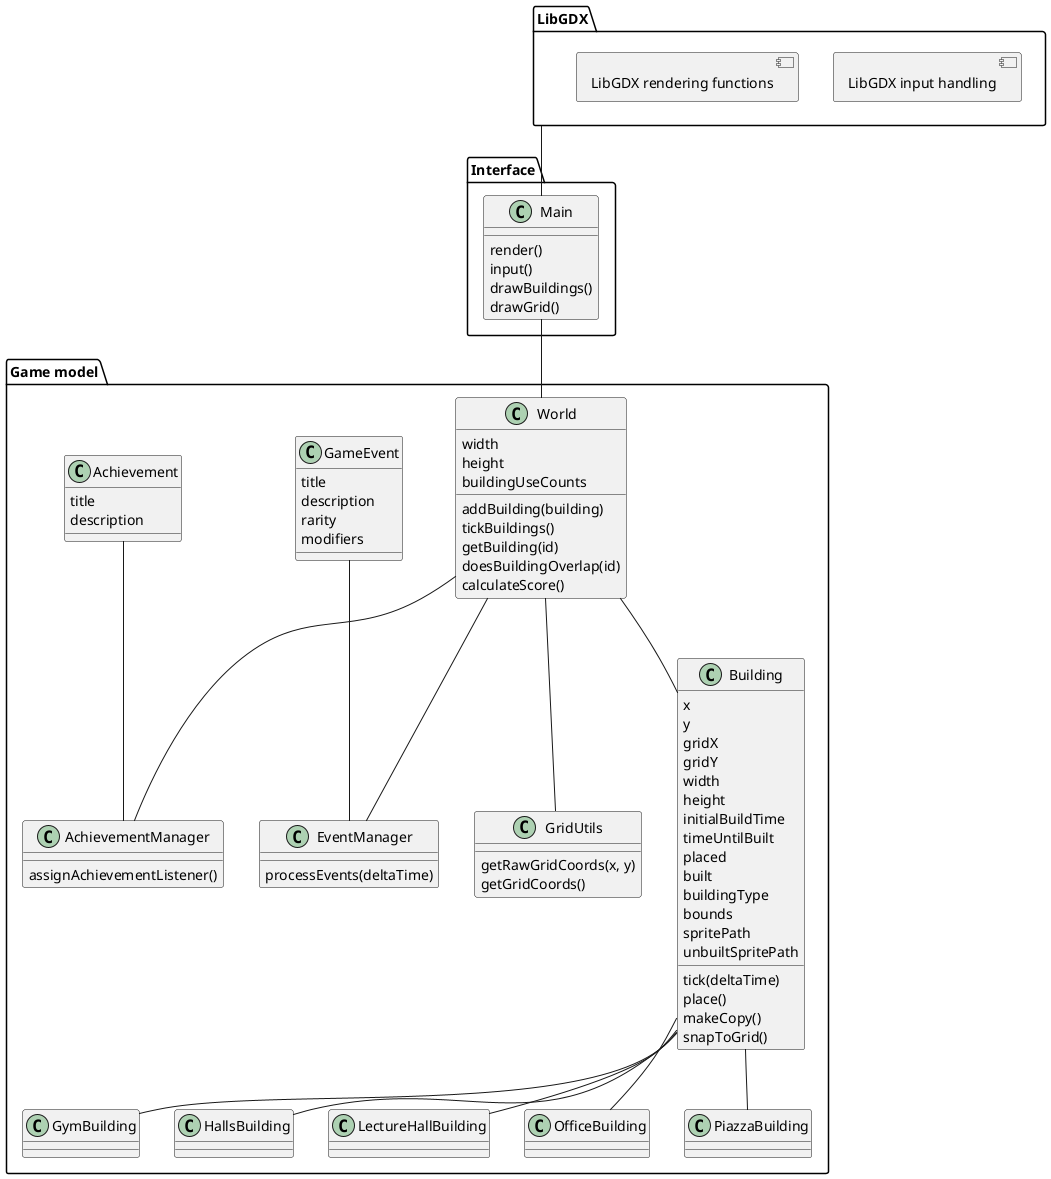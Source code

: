 @startuml
allowmixing

Package "Game model" {
    class World {
        width
        height
        'buildings
        buildingUseCounts
        addBuilding(building)
        tickBuildings()
        getBuilding(id)
        doesBuildingOverlap(id)
        calculateScore()
    }
    class GridUtils {
        getRawGridCoords(x, y)
        getGridCoords()
    }

    class Building {
        x
        y
        gridX
        gridY
        width
        height
        initialBuildTime
        timeUntilBuilt
        placed
        built
        buildingType
        bounds
        spritePath
        unbuiltSpritePath
        tick(deltaTime)
        place()
        'Note that these are still included, they just shouldn't have been in this diagram
        'setCenter()
        'getBounds()
        'getRawGridCoords()
        'getGridCoords()
        makeCopy()
        snapToGrid()
    }
    class GymBuilding
    class HallsBuilding
    class LectureHallBuilding
    class OfficeBuilding
    class PiazzaBuilding

    class EventManager {
        processEvents(deltaTime)
    }
    class GameEvent {
        title
        description
        rarity
        modifiers
    }

    class AchievementManager {
        assignAchievementListener()
    }
    class Achievement {
        title
        description
    }
}

Package "Interface" {
    class Main {
        render()
        input()
        drawBuildings()
        drawGrid()
    }
}

Package "LibGDX" {
    component "LibGDX input handling"
    component "LibGDX rendering functions"
 }

Main -- World
"LibGDX" -- Main

World -- GridUtils
World -- Building
World -- EventManager
World -- AchievementManager

GameEvent -- EventManager
Achievement -- AchievementManager

Building -- GymBuilding
Building -- HallsBuilding
Building -- LectureHallBuilding
Building -- OfficeBuilding
Building -- PiazzaBuilding

@enduml
